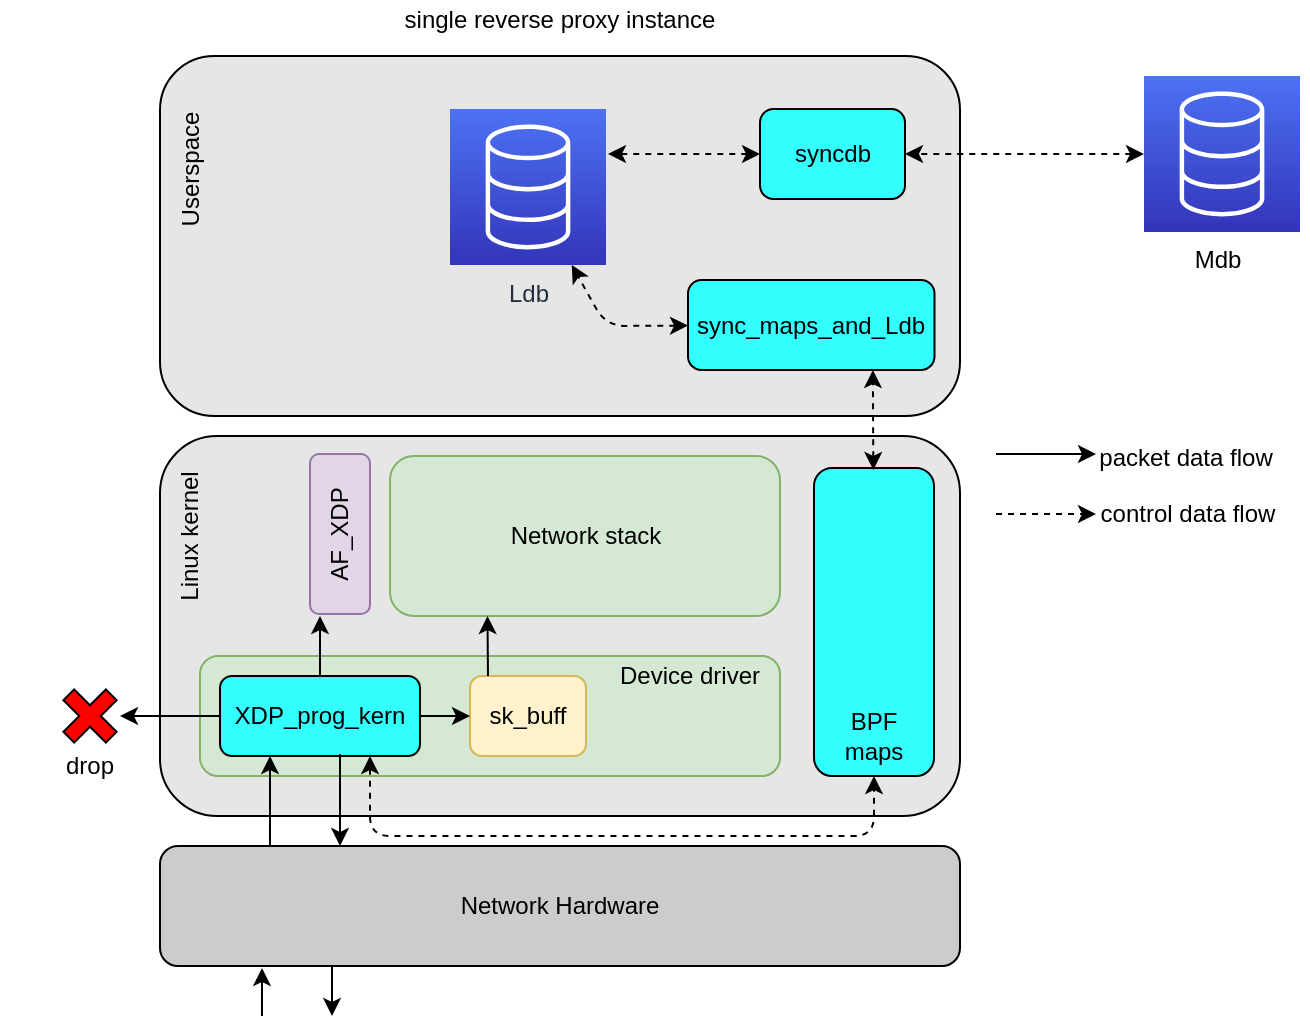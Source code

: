 <mxfile version="13.6.0" type="device"><diagram id="ASsyE6e4hGsqwpi-JEMU" name="Page-1"><mxGraphModel dx="981" dy="609" grid="1" gridSize="10" guides="1" tooltips="1" connect="1" arrows="1" fold="1" page="1" pageScale="1" pageWidth="850" pageHeight="1100" math="0" shadow="0"><root><mxCell id="0"/><mxCell id="1" parent="0"/><mxCell id="E5-L_5bzyi_IeFWRp3d--18" value="" style="outlineConnect=0;fontColor=#232F3E;gradientColor=#4D72F3;gradientDirection=north;fillColor=#3334B9;strokeColor=#ffffff;dashed=0;verticalLabelPosition=bottom;verticalAlign=top;align=center;html=1;fontSize=12;fontStyle=0;aspect=fixed;shape=mxgraph.aws4.resourceIcon;resIcon=mxgraph.aws4.database;" parent="1" vertex="1"><mxGeometry x="752" y="130" width="78" height="78" as="geometry"/></mxCell><mxCell id="E5-L_5bzyi_IeFWRp3d--62" value="single reverse proxy instance" style="text;html=1;strokeColor=none;fillColor=none;align=center;verticalAlign=middle;whiteSpace=wrap;rounded=0;" parent="1" vertex="1"><mxGeometry x="372" y="92" width="176" height="20" as="geometry"/></mxCell><mxCell id="E5-L_5bzyi_IeFWRp3d--64" value="Mdb" style="text;html=1;strokeColor=none;fillColor=none;align=center;verticalAlign=middle;whiteSpace=wrap;rounded=0;" parent="1" vertex="1"><mxGeometry x="744" y="212" width="90" height="20" as="geometry"/></mxCell><mxCell id="dCurp47PvZKfZ6OMvZwk-1" value="" style="rounded=1;whiteSpace=wrap;html=1;fillColor=#E6E6E6;" parent="1" vertex="1"><mxGeometry x="260" y="310" width="400" height="190" as="geometry"/></mxCell><mxCell id="dCurp47PvZKfZ6OMvZwk-2" value="" style="rounded=1;whiteSpace=wrap;html=1;fillColor=#d5e8d4;strokeColor=#82b366;" parent="1" vertex="1"><mxGeometry x="280" y="420" width="290" height="60" as="geometry"/></mxCell><mxCell id="dCurp47PvZKfZ6OMvZwk-3" value="" style="rounded=1;whiteSpace=wrap;html=1;rotation=-90;fillColor=#33FFFF;" parent="1" vertex="1"><mxGeometry x="540" y="373" width="154" height="60" as="geometry"/></mxCell><mxCell id="dCurp47PvZKfZ6OMvZwk-4" value="" style="rounded=1;whiteSpace=wrap;html=1;fillColor=#d5e8d4;strokeColor=#82b366;" parent="1" vertex="1"><mxGeometry x="375" y="320" width="195" height="80" as="geometry"/></mxCell><mxCell id="dCurp47PvZKfZ6OMvZwk-5" value="" style="rounded=1;whiteSpace=wrap;html=1;fillColor=#E6E6E6;" parent="1" vertex="1"><mxGeometry x="260" y="120" width="400" height="180" as="geometry"/></mxCell><mxCell id="dCurp47PvZKfZ6OMvZwk-6" value="" style="rounded=1;whiteSpace=wrap;html=1;direction=south;fillColor=#e1d5e7;strokeColor=#9673a6;" parent="1" vertex="1"><mxGeometry x="335" y="319" width="30" height="80" as="geometry"/></mxCell><mxCell id="dCurp47PvZKfZ6OMvZwk-8" value="Network Hardware" style="rounded=1;whiteSpace=wrap;html=1;fillColor=#CCCCCC;" parent="1" vertex="1"><mxGeometry x="260" y="515" width="400" height="60" as="geometry"/></mxCell><mxCell id="dCurp47PvZKfZ6OMvZwk-9" value="" style="rounded=1;whiteSpace=wrap;html=1;fillColor=#33FFFF;" parent="1" vertex="1"><mxGeometry x="290" y="430" width="100" height="40" as="geometry"/></mxCell><mxCell id="dCurp47PvZKfZ6OMvZwk-10" value="sk_buff" style="rounded=1;whiteSpace=wrap;html=1;fillColor=#fff2cc;strokeColor=#d6b656;" parent="1" vertex="1"><mxGeometry x="415" y="430" width="58" height="40" as="geometry"/></mxCell><mxCell id="dCurp47PvZKfZ6OMvZwk-11" value="" style="shape=cross;whiteSpace=wrap;html=1;fillColor=#FF0000;rotation=45;size=0.253;" parent="1" vertex="1"><mxGeometry x="210" y="435" width="30" height="30" as="geometry"/></mxCell><mxCell id="dCurp47PvZKfZ6OMvZwk-13" value="BPF &lt;br&gt;maps" style="text;html=1;strokeColor=none;fillColor=none;align=center;verticalAlign=middle;whiteSpace=wrap;rounded=0;rotation=0;" parent="1" vertex="1"><mxGeometry x="572" y="450" width="90" height="20" as="geometry"/></mxCell><mxCell id="dCurp47PvZKfZ6OMvZwk-14" value="Network stack" style="text;html=1;strokeColor=none;fillColor=none;align=center;verticalAlign=middle;whiteSpace=wrap;rounded=0;" parent="1" vertex="1"><mxGeometry x="427.5" y="341" width="90" height="38" as="geometry"/></mxCell><mxCell id="dCurp47PvZKfZ6OMvZwk-15" value="AF_XDP" style="text;html=1;strokeColor=none;fillColor=none;align=center;verticalAlign=middle;whiteSpace=wrap;rounded=0;rotation=-90;" parent="1" vertex="1"><mxGeometry x="305" y="349" width="90" height="20" as="geometry"/></mxCell><mxCell id="dCurp47PvZKfZ6OMvZwk-16" value="XDP_prog_kern" style="text;html=1;strokeColor=none;fillColor=none;align=center;verticalAlign=middle;whiteSpace=wrap;rounded=0;" parent="1" vertex="1"><mxGeometry x="295" y="440" width="90" height="20" as="geometry"/></mxCell><mxCell id="dCurp47PvZKfZ6OMvZwk-17" value="Device driver" style="text;html=1;strokeColor=none;fillColor=none;align=center;verticalAlign=middle;whiteSpace=wrap;rounded=0;" parent="1" vertex="1"><mxGeometry x="480" y="420" width="90" height="20" as="geometry"/></mxCell><mxCell id="dCurp47PvZKfZ6OMvZwk-18" value="Linux kernel" style="text;html=1;strokeColor=none;fillColor=none;align=center;verticalAlign=middle;whiteSpace=wrap;rounded=0;rotation=-90;" parent="1" vertex="1"><mxGeometry x="230" y="350" width="90" height="20" as="geometry"/></mxCell><mxCell id="dCurp47PvZKfZ6OMvZwk-19" value="Userspace" style="text;html=1;strokeColor=none;fillColor=none;align=center;verticalAlign=middle;whiteSpace=wrap;rounded=0;rotation=-90;" parent="1" vertex="1"><mxGeometry x="230" y="166.5" width="90" height="20" as="geometry"/></mxCell><mxCell id="dCurp47PvZKfZ6OMvZwk-20" value="drop" style="text;html=1;strokeColor=none;fillColor=none;align=center;verticalAlign=middle;whiteSpace=wrap;rounded=0;" parent="1" vertex="1"><mxGeometry x="180" y="465" width="90" height="20" as="geometry"/></mxCell><mxCell id="dCurp47PvZKfZ6OMvZwk-24" value="" style="endArrow=classic;html=1;exitX=0;exitY=0.5;exitDx=0;exitDy=0;" parent="1" source="dCurp47PvZKfZ6OMvZwk-9" edge="1"><mxGeometry width="50" height="50" relative="1" as="geometry"><mxPoint x="400" y="320" as="sourcePoint"/><mxPoint x="240" y="450" as="targetPoint"/></mxGeometry></mxCell><mxCell id="dCurp47PvZKfZ6OMvZwk-25" value="" style="endArrow=classic;html=1;" parent="1" edge="1"><mxGeometry width="50" height="50" relative="1" as="geometry"><mxPoint x="340" y="430" as="sourcePoint"/><mxPoint x="340" y="400" as="targetPoint"/></mxGeometry></mxCell><mxCell id="dCurp47PvZKfZ6OMvZwk-27" value="" style="endArrow=classic;html=1;exitX=1;exitY=0.5;exitDx=0;exitDy=0;entryX=0;entryY=0.5;entryDx=0;entryDy=0;" parent="1" source="dCurp47PvZKfZ6OMvZwk-9" target="dCurp47PvZKfZ6OMvZwk-10" edge="1"><mxGeometry width="50" height="50" relative="1" as="geometry"><mxPoint x="300" y="460" as="sourcePoint"/><mxPoint x="250" y="460" as="targetPoint"/></mxGeometry></mxCell><mxCell id="dCurp47PvZKfZ6OMvZwk-28" value="" style="endArrow=classic;html=1;exitX=0.155;exitY=0;exitDx=0;exitDy=0;entryX=0.25;entryY=1;entryDx=0;entryDy=0;exitPerimeter=0;" parent="1" source="dCurp47PvZKfZ6OMvZwk-10" target="dCurp47PvZKfZ6OMvZwk-4" edge="1"><mxGeometry width="50" height="50" relative="1" as="geometry"><mxPoint x="350" y="440" as="sourcePoint"/><mxPoint x="350" y="410" as="targetPoint"/></mxGeometry></mxCell><mxCell id="dCurp47PvZKfZ6OMvZwk-29" value="" style="endArrow=classic;html=1;entryX=0.25;entryY=1;entryDx=0;entryDy=0;" parent="1" target="dCurp47PvZKfZ6OMvZwk-9" edge="1"><mxGeometry width="50" height="50" relative="1" as="geometry"><mxPoint x="315" y="515" as="sourcePoint"/><mxPoint x="433.75" y="410" as="targetPoint"/></mxGeometry></mxCell><mxCell id="dCurp47PvZKfZ6OMvZwk-30" value="" style="endArrow=classic;html=1;entryX=0.225;entryY=0;entryDx=0;entryDy=0;entryPerimeter=0;" parent="1" target="dCurp47PvZKfZ6OMvZwk-8" edge="1"><mxGeometry width="50" height="50" relative="1" as="geometry"><mxPoint x="350" y="469" as="sourcePoint"/><mxPoint x="325" y="480" as="targetPoint"/></mxGeometry></mxCell><mxCell id="dCurp47PvZKfZ6OMvZwk-31" value="" style="endArrow=classic;startArrow=classic;html=1;exitX=1;exitY=0.25;exitDx=0;exitDy=0;dashed=1;entryX=0.75;entryY=1;entryDx=0;entryDy=0;" parent="1" target="0wxcJ7gKtNDG6hvGTQGn-3" edge="1"><mxGeometry width="50" height="50" relative="1" as="geometry"><mxPoint x="616.67" y="326.96" as="sourcePoint"/><mxPoint x="617" y="280" as="targetPoint"/></mxGeometry></mxCell><mxCell id="dCurp47PvZKfZ6OMvZwk-32" value="" style="endArrow=classic;startArrow=classic;html=1;entryX=0;entryY=0.5;entryDx=0;entryDy=0;exitX=0.75;exitY=1;exitDx=0;exitDy=0;dashed=1;" parent="1" source="dCurp47PvZKfZ6OMvZwk-9" target="dCurp47PvZKfZ6OMvZwk-3" edge="1"><mxGeometry width="50" height="50" relative="1" as="geometry"><mxPoint x="400" y="320" as="sourcePoint"/><mxPoint x="450" y="270" as="targetPoint"/><Array as="points"><mxPoint x="365" y="510"/><mxPoint x="490" y="510"/><mxPoint x="617" y="510"/></Array></mxGeometry></mxCell><mxCell id="dCurp47PvZKfZ6OMvZwk-33" value="" style="endArrow=classic;html=1;" parent="1" edge="1"><mxGeometry width="50" height="50" relative="1" as="geometry"><mxPoint x="678" y="319" as="sourcePoint"/><mxPoint x="728" y="319" as="targetPoint"/></mxGeometry></mxCell><mxCell id="dCurp47PvZKfZ6OMvZwk-34" value="" style="endArrow=classic;html=1;dashed=1;" parent="1" edge="1"><mxGeometry width="50" height="50" relative="1" as="geometry"><mxPoint x="678" y="349" as="sourcePoint"/><mxPoint x="728" y="349" as="targetPoint"/></mxGeometry></mxCell><mxCell id="dCurp47PvZKfZ6OMvZwk-35" value="packet data flow" style="text;html=1;strokeColor=none;fillColor=none;align=center;verticalAlign=middle;whiteSpace=wrap;rounded=0;" parent="1" vertex="1"><mxGeometry x="728" y="311" width="90" height="20" as="geometry"/></mxCell><mxCell id="dCurp47PvZKfZ6OMvZwk-36" value="control data flow" style="text;html=1;strokeColor=none;fillColor=none;align=center;verticalAlign=middle;whiteSpace=wrap;rounded=0;" parent="1" vertex="1"><mxGeometry x="728" y="339" width="92" height="20" as="geometry"/></mxCell><mxCell id="dCurp47PvZKfZ6OMvZwk-37" value="" style="endArrow=classic;html=1;entryX=0.25;entryY=1;entryDx=0;entryDy=0;" parent="1" edge="1"><mxGeometry width="50" height="50" relative="1" as="geometry"><mxPoint x="311" y="600" as="sourcePoint"/><mxPoint x="311" y="576" as="targetPoint"/></mxGeometry></mxCell><mxCell id="dCurp47PvZKfZ6OMvZwk-38" value="" style="endArrow=classic;html=1;" parent="1" edge="1"><mxGeometry width="50" height="50" relative="1" as="geometry"><mxPoint x="346" y="575" as="sourcePoint"/><mxPoint x="346" y="600" as="targetPoint"/></mxGeometry></mxCell><mxCell id="0wxcJ7gKtNDG6hvGTQGn-1" value="Ldb" style="outlineConnect=0;fontColor=#232F3E;gradientColor=#4D72F3;gradientDirection=north;fillColor=#3334B9;strokeColor=#ffffff;dashed=0;verticalLabelPosition=bottom;verticalAlign=top;align=center;html=1;fontSize=12;fontStyle=0;aspect=fixed;shape=mxgraph.aws4.resourceIcon;resIcon=mxgraph.aws4.database;" vertex="1" parent="1"><mxGeometry x="405" y="146.5" width="78" height="78" as="geometry"/></mxCell><mxCell id="0wxcJ7gKtNDG6hvGTQGn-2" value="syncdb" style="rounded=1;whiteSpace=wrap;html=1;fillColor=#33FFFF;" vertex="1" parent="1"><mxGeometry x="560" y="146.5" width="72.5" height="45" as="geometry"/></mxCell><mxCell id="0wxcJ7gKtNDG6hvGTQGn-3" value="sync_maps_and_Ldb" style="rounded=1;whiteSpace=wrap;html=1;fillColor=#33FFFF;" vertex="1" parent="1"><mxGeometry x="524" y="232" width="123.25" height="45" as="geometry"/></mxCell><mxCell id="0wxcJ7gKtNDG6hvGTQGn-5" value="" style="endArrow=classic;startArrow=classic;html=1;dashed=1;entryX=1;entryY=0.5;entryDx=0;entryDy=0;" edge="1" parent="1" source="E5-L_5bzyi_IeFWRp3d--18" target="0wxcJ7gKtNDG6hvGTQGn-2"><mxGeometry width="50" height="50" relative="1" as="geometry"><mxPoint x="694.23" y="216.46" as="sourcePoint"/><mxPoint x="693.998" y="166.5" as="targetPoint"/></mxGeometry></mxCell><mxCell id="0wxcJ7gKtNDG6hvGTQGn-6" value="" style="endArrow=classic;startArrow=classic;html=1;dashed=1;" edge="1" parent="1" source="0wxcJ7gKtNDG6hvGTQGn-3" target="0wxcJ7gKtNDG6hvGTQGn-1"><mxGeometry width="50" height="50" relative="1" as="geometry"><mxPoint x="459.5" y="254.16" as="sourcePoint"/><mxPoint x="340" y="254.16" as="targetPoint"/><Array as="points"><mxPoint x="483" y="255"/></Array></mxGeometry></mxCell><mxCell id="0wxcJ7gKtNDG6hvGTQGn-8" value="" style="endArrow=classic;startArrow=classic;html=1;dashed=1;exitX=0;exitY=0.5;exitDx=0;exitDy=0;" edge="1" parent="1" source="0wxcJ7gKtNDG6hvGTQGn-2"><mxGeometry width="50" height="50" relative="1" as="geometry"><mxPoint x="619.5" y="168.66" as="sourcePoint"/><mxPoint x="484" y="169" as="targetPoint"/></mxGeometry></mxCell></root></mxGraphModel></diagram></mxfile>